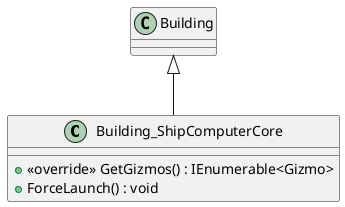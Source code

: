 @startuml
class Building_ShipComputerCore {
    + <<override>> GetGizmos() : IEnumerable<Gizmo>
    + ForceLaunch() : void
}
Building <|-- Building_ShipComputerCore
@enduml
